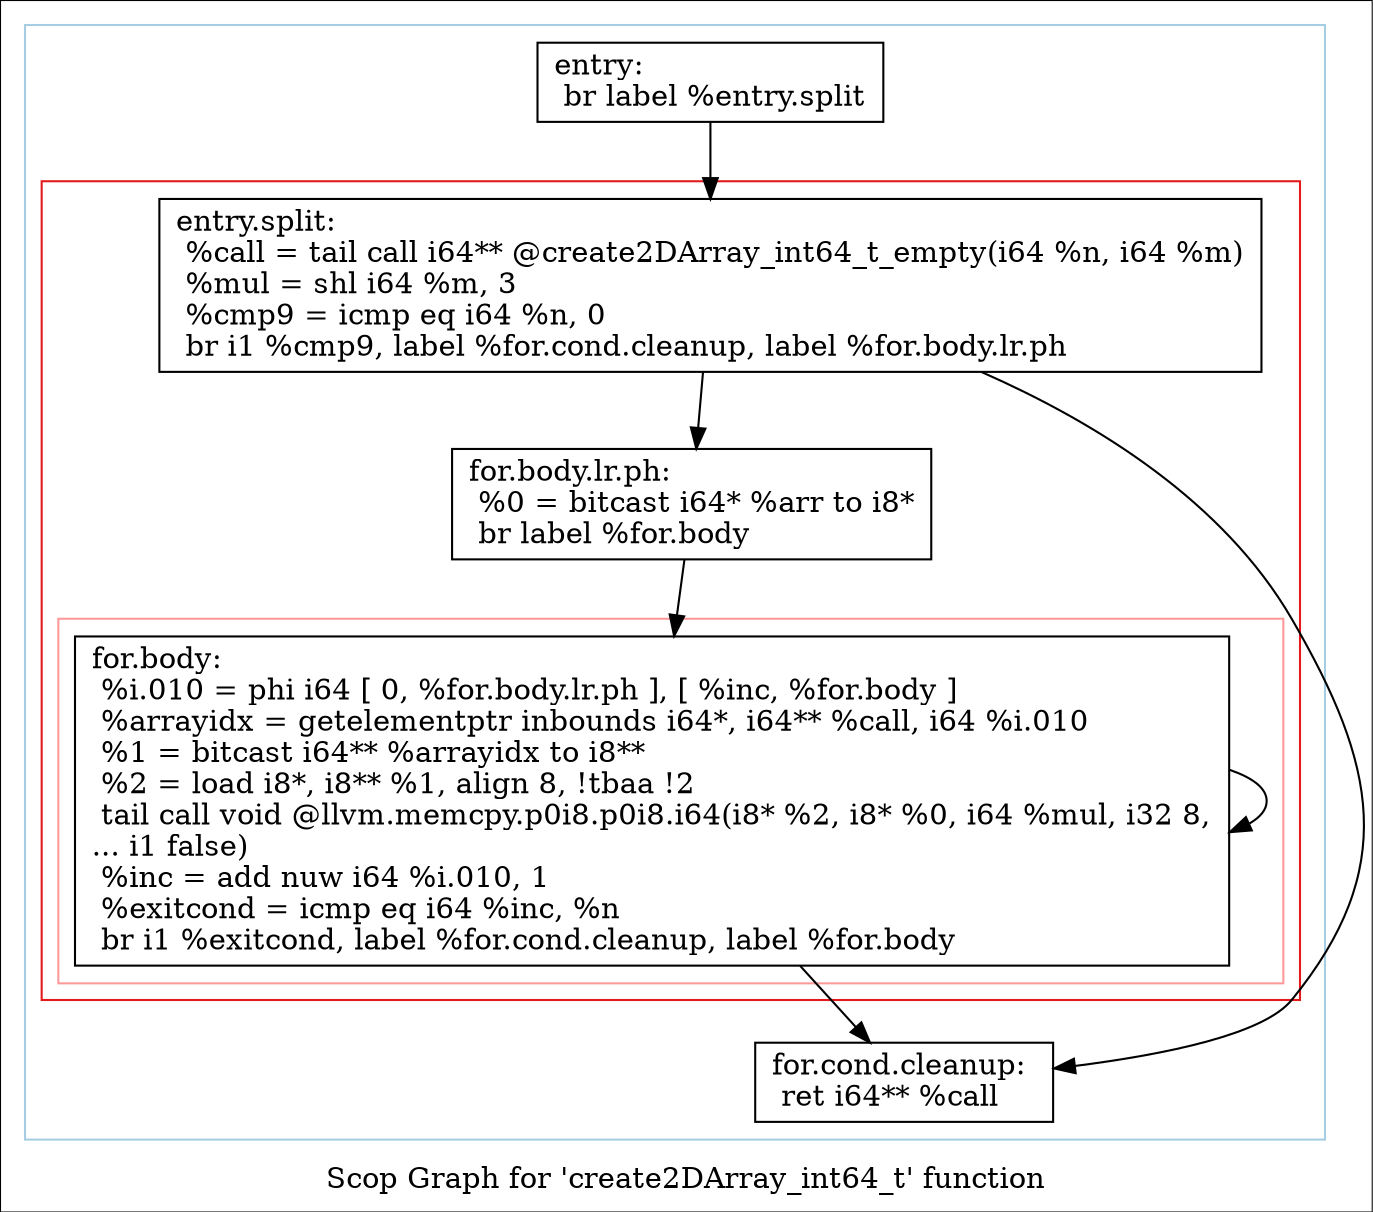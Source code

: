 digraph "Scop Graph for 'create2DArray_int64_t' function" {
	label="Scop Graph for 'create2DArray_int64_t' function";

	Node0xd03cb40 [shape=record,label="{entry:\l  br label %entry.split\l}"];
	Node0xd03cb40 -> Node0xd157ca0;
	Node0xd157ca0 [shape=record,label="{entry.split:                                      \l  %call = tail call i64** @create2DArray_int64_t_empty(i64 %n, i64 %m)\l  %mul = shl i64 %m, 3\l  %cmp9 = icmp eq i64 %n, 0\l  br i1 %cmp9, label %for.cond.cleanup, label %for.body.lr.ph\l}"];
	Node0xd157ca0 -> Node0xd02b1b0;
	Node0xd157ca0 -> Node0xd060900;
	Node0xd02b1b0 [shape=record,label="{for.cond.cleanup:                                 \l  ret i64** %call\l}"];
	Node0xd060900 [shape=record,label="{for.body.lr.ph:                                   \l  %0 = bitcast i64* %arr to i8*\l  br label %for.body\l}"];
	Node0xd060900 -> Node0xd060920;
	Node0xd060920 [shape=record,label="{for.body:                                         \l  %i.010 = phi i64 [ 0, %for.body.lr.ph ], [ %inc, %for.body ]\l  %arrayidx = getelementptr inbounds i64*, i64** %call, i64 %i.010\l  %1 = bitcast i64** %arrayidx to i8**\l  %2 = load i8*, i8** %1, align 8, !tbaa !2\l  tail call void @llvm.memcpy.p0i8.p0i8.i64(i8* %2, i8* %0, i64 %mul, i32 8,\l... i1 false)\l  %inc = add nuw i64 %i.010, 1\l  %exitcond = icmp eq i64 %inc, %n\l  br i1 %exitcond, label %for.cond.cleanup, label %for.body\l}"];
	Node0xd060920 -> Node0xd02b1b0;
	Node0xd060920 -> Node0xd060920[constraint=false];
	colorscheme = "paired12"
        subgraph cluster_0xd048370 {
          label = "";
          style = solid;
          color = 1
          subgraph cluster_0xd03ca50 {
            label = "";
            style = solid;
            color = 6
            subgraph cluster_0xd157cc0 {
              label = "";
              style = solid;
              color = 5
              Node0xd060920;
            }
            Node0xd157ca0;
            Node0xd060900;
          }
          Node0xd03cb40;
          Node0xd02b1b0;
        }
}
